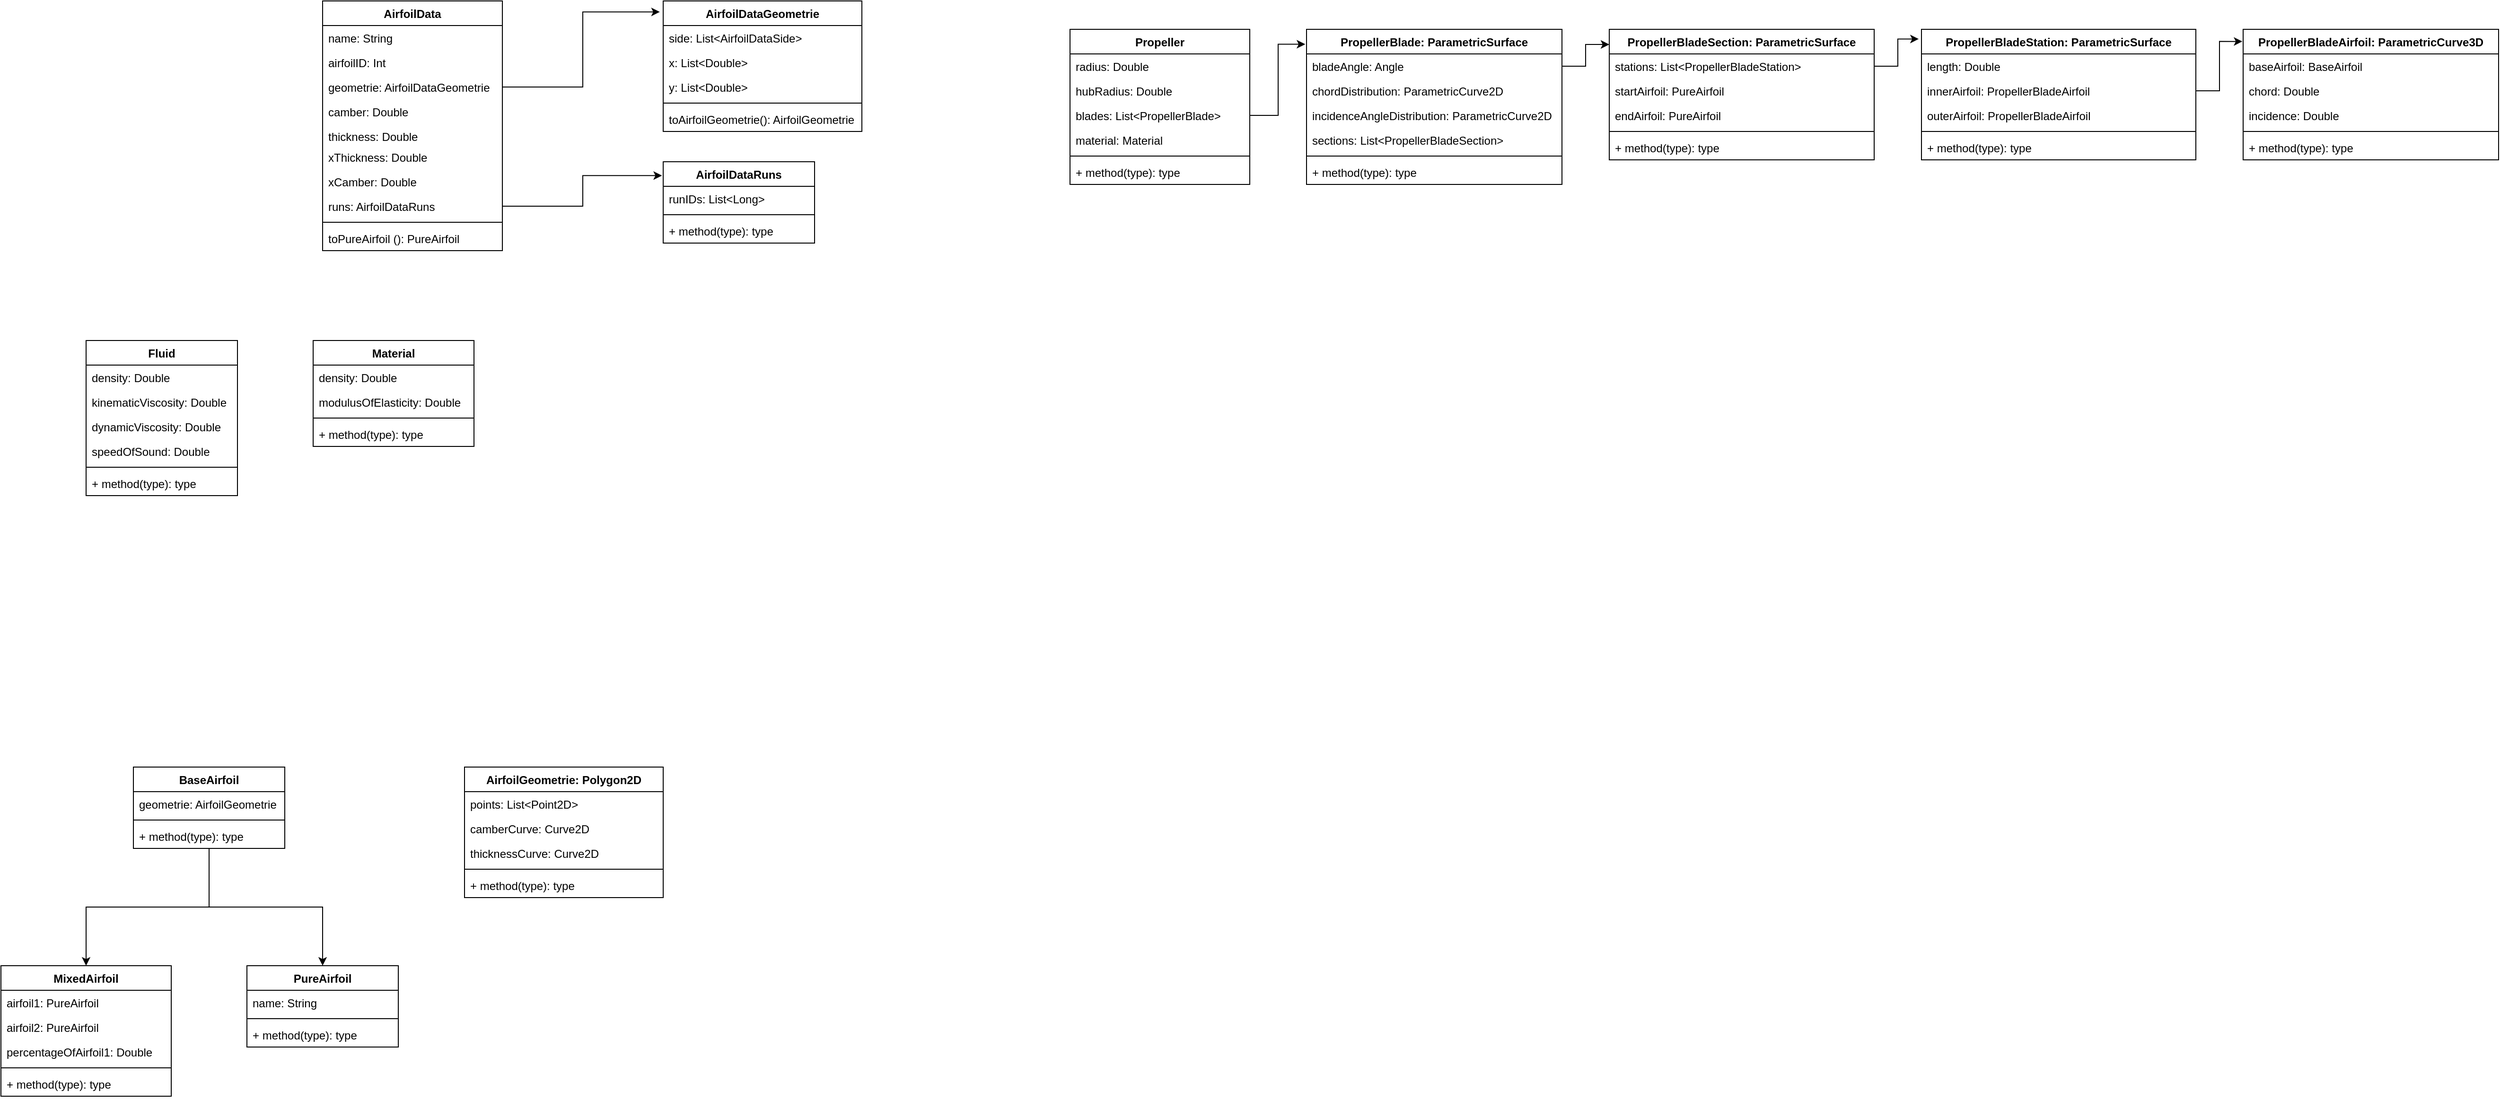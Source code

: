 <mxfile version="15.2.4" type="github">
  <diagram id="C5RBs43oDa-KdzZeNtuy" name="Page-1">
    <mxGraphModel dx="3253" dy="896" grid="1" gridSize="10" guides="1" tooltips="1" connect="1" arrows="1" fold="1" page="1" pageScale="1" pageWidth="827" pageHeight="1169" math="0" shadow="0">
      <root>
        <mxCell id="WIyWlLk6GJQsqaUBKTNV-0" />
        <mxCell id="WIyWlLk6GJQsqaUBKTNV-1" parent="WIyWlLk6GJQsqaUBKTNV-0" />
        <mxCell id="NnFIyaoA6ISjL9CPno2T-0" value="AirfoilData" style="swimlane;fontStyle=1;align=center;verticalAlign=top;childLayout=stackLayout;horizontal=1;startSize=26;horizontalStack=0;resizeParent=1;resizeParentMax=0;resizeLast=0;collapsible=1;marginBottom=0;" vertex="1" parent="WIyWlLk6GJQsqaUBKTNV-1">
          <mxGeometry x="120" y="170" width="190" height="264" as="geometry" />
        </mxCell>
        <mxCell id="NnFIyaoA6ISjL9CPno2T-1" value="name: String" style="text;strokeColor=none;fillColor=none;align=left;verticalAlign=top;spacingLeft=4;spacingRight=4;overflow=hidden;rotatable=0;points=[[0,0.5],[1,0.5]];portConstraint=eastwest;" vertex="1" parent="NnFIyaoA6ISjL9CPno2T-0">
          <mxGeometry y="26" width="190" height="26" as="geometry" />
        </mxCell>
        <mxCell id="NnFIyaoA6ISjL9CPno2T-16" value="airfoilID: Int" style="text;strokeColor=none;fillColor=none;align=left;verticalAlign=top;spacingLeft=4;spacingRight=4;overflow=hidden;rotatable=0;points=[[0,0.5],[1,0.5]];portConstraint=eastwest;" vertex="1" parent="NnFIyaoA6ISjL9CPno2T-0">
          <mxGeometry y="52" width="190" height="26" as="geometry" />
        </mxCell>
        <mxCell id="NnFIyaoA6ISjL9CPno2T-18" value="geometrie: AirfoilDataGeometrie" style="text;strokeColor=none;fillColor=none;align=left;verticalAlign=top;spacingLeft=4;spacingRight=4;overflow=hidden;rotatable=0;points=[[0,0.5],[1,0.5]];portConstraint=eastwest;" vertex="1" parent="NnFIyaoA6ISjL9CPno2T-0">
          <mxGeometry y="78" width="190" height="26" as="geometry" />
        </mxCell>
        <mxCell id="NnFIyaoA6ISjL9CPno2T-12" value="camber: Double" style="text;strokeColor=none;fillColor=none;align=left;verticalAlign=top;spacingLeft=4;spacingRight=4;overflow=hidden;rotatable=0;points=[[0,0.5],[1,0.5]];portConstraint=eastwest;" vertex="1" parent="NnFIyaoA6ISjL9CPno2T-0">
          <mxGeometry y="104" width="190" height="26" as="geometry" />
        </mxCell>
        <mxCell id="NnFIyaoA6ISjL9CPno2T-13" value="thickness: Double" style="text;strokeColor=none;fillColor=none;align=left;verticalAlign=top;spacingLeft=4;spacingRight=4;overflow=hidden;rotatable=0;points=[[0,0.5],[1,0.5]];portConstraint=eastwest;" vertex="1" parent="NnFIyaoA6ISjL9CPno2T-0">
          <mxGeometry y="130" width="190" height="22" as="geometry" />
        </mxCell>
        <mxCell id="NnFIyaoA6ISjL9CPno2T-14" value="xThickness: Double" style="text;strokeColor=none;fillColor=none;align=left;verticalAlign=top;spacingLeft=4;spacingRight=4;overflow=hidden;rotatable=0;points=[[0,0.5],[1,0.5]];portConstraint=eastwest;" vertex="1" parent="NnFIyaoA6ISjL9CPno2T-0">
          <mxGeometry y="152" width="190" height="26" as="geometry" />
        </mxCell>
        <mxCell id="NnFIyaoA6ISjL9CPno2T-15" value="xCamber: Double" style="text;strokeColor=none;fillColor=none;align=left;verticalAlign=top;spacingLeft=4;spacingRight=4;overflow=hidden;rotatable=0;points=[[0,0.5],[1,0.5]];portConstraint=eastwest;" vertex="1" parent="NnFIyaoA6ISjL9CPno2T-0">
          <mxGeometry y="178" width="190" height="26" as="geometry" />
        </mxCell>
        <mxCell id="NnFIyaoA6ISjL9CPno2T-21" value="runs: AirfoilDataRuns" style="text;strokeColor=none;fillColor=none;align=left;verticalAlign=top;spacingLeft=4;spacingRight=4;overflow=hidden;rotatable=0;points=[[0,0.5],[1,0.5]];portConstraint=eastwest;" vertex="1" parent="NnFIyaoA6ISjL9CPno2T-0">
          <mxGeometry y="204" width="190" height="26" as="geometry" />
        </mxCell>
        <mxCell id="NnFIyaoA6ISjL9CPno2T-2" value="" style="line;strokeWidth=1;fillColor=none;align=left;verticalAlign=middle;spacingTop=-1;spacingLeft=3;spacingRight=3;rotatable=0;labelPosition=right;points=[];portConstraint=eastwest;" vertex="1" parent="NnFIyaoA6ISjL9CPno2T-0">
          <mxGeometry y="230" width="190" height="8" as="geometry" />
        </mxCell>
        <mxCell id="NnFIyaoA6ISjL9CPno2T-3" value="toPureAirfoil (): PureAirfoil" style="text;strokeColor=none;fillColor=none;align=left;verticalAlign=top;spacingLeft=4;spacingRight=4;overflow=hidden;rotatable=0;points=[[0,0.5],[1,0.5]];portConstraint=eastwest;" vertex="1" parent="NnFIyaoA6ISjL9CPno2T-0">
          <mxGeometry y="238" width="190" height="26" as="geometry" />
        </mxCell>
        <mxCell id="NnFIyaoA6ISjL9CPno2T-4" value="AirfoilDataGeometrie" style="swimlane;fontStyle=1;align=center;verticalAlign=top;childLayout=stackLayout;horizontal=1;startSize=26;horizontalStack=0;resizeParent=1;resizeParentMax=0;resizeLast=0;collapsible=1;marginBottom=0;" vertex="1" parent="WIyWlLk6GJQsqaUBKTNV-1">
          <mxGeometry x="480" y="170" width="210" height="138" as="geometry" />
        </mxCell>
        <mxCell id="NnFIyaoA6ISjL9CPno2T-5" value="side: List&lt;AirfoilDataSide&gt;" style="text;strokeColor=none;fillColor=none;align=left;verticalAlign=top;spacingLeft=4;spacingRight=4;overflow=hidden;rotatable=0;points=[[0,0.5],[1,0.5]];portConstraint=eastwest;" vertex="1" parent="NnFIyaoA6ISjL9CPno2T-4">
          <mxGeometry y="26" width="210" height="26" as="geometry" />
        </mxCell>
        <mxCell id="NnFIyaoA6ISjL9CPno2T-19" value="x: List&lt;Double&gt;" style="text;strokeColor=none;fillColor=none;align=left;verticalAlign=top;spacingLeft=4;spacingRight=4;overflow=hidden;rotatable=0;points=[[0,0.5],[1,0.5]];portConstraint=eastwest;" vertex="1" parent="NnFIyaoA6ISjL9CPno2T-4">
          <mxGeometry y="52" width="210" height="26" as="geometry" />
        </mxCell>
        <mxCell id="NnFIyaoA6ISjL9CPno2T-20" value="y: List&lt;Double&gt;" style="text;strokeColor=none;fillColor=none;align=left;verticalAlign=top;spacingLeft=4;spacingRight=4;overflow=hidden;rotatable=0;points=[[0,0.5],[1,0.5]];portConstraint=eastwest;" vertex="1" parent="NnFIyaoA6ISjL9CPno2T-4">
          <mxGeometry y="78" width="210" height="26" as="geometry" />
        </mxCell>
        <mxCell id="NnFIyaoA6ISjL9CPno2T-6" value="" style="line;strokeWidth=1;fillColor=none;align=left;verticalAlign=middle;spacingTop=-1;spacingLeft=3;spacingRight=3;rotatable=0;labelPosition=right;points=[];portConstraint=eastwest;" vertex="1" parent="NnFIyaoA6ISjL9CPno2T-4">
          <mxGeometry y="104" width="210" height="8" as="geometry" />
        </mxCell>
        <mxCell id="NnFIyaoA6ISjL9CPno2T-7" value="toAirfoilGeometrie(): AirfoilGeometrie" style="text;strokeColor=none;fillColor=none;align=left;verticalAlign=top;spacingLeft=4;spacingRight=4;overflow=hidden;rotatable=0;points=[[0,0.5],[1,0.5]];portConstraint=eastwest;" vertex="1" parent="NnFIyaoA6ISjL9CPno2T-4">
          <mxGeometry y="112" width="210" height="26" as="geometry" />
        </mxCell>
        <mxCell id="NnFIyaoA6ISjL9CPno2T-8" value="AirfoilDataRuns" style="swimlane;fontStyle=1;align=center;verticalAlign=top;childLayout=stackLayout;horizontal=1;startSize=26;horizontalStack=0;resizeParent=1;resizeParentMax=0;resizeLast=0;collapsible=1;marginBottom=0;" vertex="1" parent="WIyWlLk6GJQsqaUBKTNV-1">
          <mxGeometry x="480" y="340" width="160" height="86" as="geometry" />
        </mxCell>
        <mxCell id="NnFIyaoA6ISjL9CPno2T-9" value="runIDs: List&lt;Long&gt;" style="text;strokeColor=none;fillColor=none;align=left;verticalAlign=top;spacingLeft=4;spacingRight=4;overflow=hidden;rotatable=0;points=[[0,0.5],[1,0.5]];portConstraint=eastwest;" vertex="1" parent="NnFIyaoA6ISjL9CPno2T-8">
          <mxGeometry y="26" width="160" height="26" as="geometry" />
        </mxCell>
        <mxCell id="NnFIyaoA6ISjL9CPno2T-10" value="" style="line;strokeWidth=1;fillColor=none;align=left;verticalAlign=middle;spacingTop=-1;spacingLeft=3;spacingRight=3;rotatable=0;labelPosition=right;points=[];portConstraint=eastwest;" vertex="1" parent="NnFIyaoA6ISjL9CPno2T-8">
          <mxGeometry y="52" width="160" height="8" as="geometry" />
        </mxCell>
        <mxCell id="NnFIyaoA6ISjL9CPno2T-11" value="+ method(type): type" style="text;strokeColor=none;fillColor=none;align=left;verticalAlign=top;spacingLeft=4;spacingRight=4;overflow=hidden;rotatable=0;points=[[0,0.5],[1,0.5]];portConstraint=eastwest;" vertex="1" parent="NnFIyaoA6ISjL9CPno2T-8">
          <mxGeometry y="60" width="160" height="26" as="geometry" />
        </mxCell>
        <mxCell id="NnFIyaoA6ISjL9CPno2T-23" value="Material" style="swimlane;fontStyle=1;align=center;verticalAlign=top;childLayout=stackLayout;horizontal=1;startSize=26;horizontalStack=0;resizeParent=1;resizeParentMax=0;resizeLast=0;collapsible=1;marginBottom=0;" vertex="1" parent="WIyWlLk6GJQsqaUBKTNV-1">
          <mxGeometry x="110" y="529" width="170" height="112" as="geometry" />
        </mxCell>
        <mxCell id="NnFIyaoA6ISjL9CPno2T-24" value="density: Double" style="text;strokeColor=none;fillColor=none;align=left;verticalAlign=top;spacingLeft=4;spacingRight=4;overflow=hidden;rotatable=0;points=[[0,0.5],[1,0.5]];portConstraint=eastwest;" vertex="1" parent="NnFIyaoA6ISjL9CPno2T-23">
          <mxGeometry y="26" width="170" height="26" as="geometry" />
        </mxCell>
        <mxCell id="NnFIyaoA6ISjL9CPno2T-27" value="modulusOfElasticity: Double" style="text;strokeColor=none;fillColor=none;align=left;verticalAlign=top;spacingLeft=4;spacingRight=4;overflow=hidden;rotatable=0;points=[[0,0.5],[1,0.5]];portConstraint=eastwest;" vertex="1" parent="NnFIyaoA6ISjL9CPno2T-23">
          <mxGeometry y="52" width="170" height="26" as="geometry" />
        </mxCell>
        <mxCell id="NnFIyaoA6ISjL9CPno2T-25" value="" style="line;strokeWidth=1;fillColor=none;align=left;verticalAlign=middle;spacingTop=-1;spacingLeft=3;spacingRight=3;rotatable=0;labelPosition=right;points=[];portConstraint=eastwest;" vertex="1" parent="NnFIyaoA6ISjL9CPno2T-23">
          <mxGeometry y="78" width="170" height="8" as="geometry" />
        </mxCell>
        <mxCell id="NnFIyaoA6ISjL9CPno2T-26" value="+ method(type): type" style="text;strokeColor=none;fillColor=none;align=left;verticalAlign=top;spacingLeft=4;spacingRight=4;overflow=hidden;rotatable=0;points=[[0,0.5],[1,0.5]];portConstraint=eastwest;" vertex="1" parent="NnFIyaoA6ISjL9CPno2T-23">
          <mxGeometry y="86" width="170" height="26" as="geometry" />
        </mxCell>
        <mxCell id="NnFIyaoA6ISjL9CPno2T-28" value="Fluid" style="swimlane;fontStyle=1;align=center;verticalAlign=top;childLayout=stackLayout;horizontal=1;startSize=26;horizontalStack=0;resizeParent=1;resizeParentMax=0;resizeLast=0;collapsible=1;marginBottom=0;" vertex="1" parent="WIyWlLk6GJQsqaUBKTNV-1">
          <mxGeometry x="-130" y="529" width="160" height="164" as="geometry" />
        </mxCell>
        <mxCell id="NnFIyaoA6ISjL9CPno2T-32" value="density: Double" style="text;strokeColor=none;fillColor=none;align=left;verticalAlign=top;spacingLeft=4;spacingRight=4;overflow=hidden;rotatable=0;points=[[0,0.5],[1,0.5]];portConstraint=eastwest;" vertex="1" parent="NnFIyaoA6ISjL9CPno2T-28">
          <mxGeometry y="26" width="160" height="26" as="geometry" />
        </mxCell>
        <mxCell id="NnFIyaoA6ISjL9CPno2T-29" value="kinematicViscosity: Double" style="text;strokeColor=none;fillColor=none;align=left;verticalAlign=top;spacingLeft=4;spacingRight=4;overflow=hidden;rotatable=0;points=[[0,0.5],[1,0.5]];portConstraint=eastwest;" vertex="1" parent="NnFIyaoA6ISjL9CPno2T-28">
          <mxGeometry y="52" width="160" height="26" as="geometry" />
        </mxCell>
        <mxCell id="NnFIyaoA6ISjL9CPno2T-34" value="dynamicViscosity: Double" style="text;strokeColor=none;fillColor=none;align=left;verticalAlign=top;spacingLeft=4;spacingRight=4;overflow=hidden;rotatable=0;points=[[0,0.5],[1,0.5]];portConstraint=eastwest;" vertex="1" parent="NnFIyaoA6ISjL9CPno2T-28">
          <mxGeometry y="78" width="160" height="26" as="geometry" />
        </mxCell>
        <mxCell id="NnFIyaoA6ISjL9CPno2T-33" value="speedOfSound: Double" style="text;strokeColor=none;fillColor=none;align=left;verticalAlign=top;spacingLeft=4;spacingRight=4;overflow=hidden;rotatable=0;points=[[0,0.5],[1,0.5]];portConstraint=eastwest;" vertex="1" parent="NnFIyaoA6ISjL9CPno2T-28">
          <mxGeometry y="104" width="160" height="26" as="geometry" />
        </mxCell>
        <mxCell id="NnFIyaoA6ISjL9CPno2T-30" value="" style="line;strokeWidth=1;fillColor=none;align=left;verticalAlign=middle;spacingTop=-1;spacingLeft=3;spacingRight=3;rotatable=0;labelPosition=right;points=[];portConstraint=eastwest;" vertex="1" parent="NnFIyaoA6ISjL9CPno2T-28">
          <mxGeometry y="130" width="160" height="8" as="geometry" />
        </mxCell>
        <mxCell id="NnFIyaoA6ISjL9CPno2T-31" value="+ method(type): type" style="text;strokeColor=none;fillColor=none;align=left;verticalAlign=top;spacingLeft=4;spacingRight=4;overflow=hidden;rotatable=0;points=[[0,0.5],[1,0.5]];portConstraint=eastwest;" vertex="1" parent="NnFIyaoA6ISjL9CPno2T-28">
          <mxGeometry y="138" width="160" height="26" as="geometry" />
        </mxCell>
        <mxCell id="NnFIyaoA6ISjL9CPno2T-39" value="PureAirfoil" style="swimlane;fontStyle=1;align=center;verticalAlign=top;childLayout=stackLayout;horizontal=1;startSize=26;horizontalStack=0;resizeParent=1;resizeParentMax=0;resizeLast=0;collapsible=1;marginBottom=0;" vertex="1" parent="WIyWlLk6GJQsqaUBKTNV-1">
          <mxGeometry x="40" y="1190" width="160" height="86" as="geometry" />
        </mxCell>
        <mxCell id="NnFIyaoA6ISjL9CPno2T-40" value="name: String" style="text;strokeColor=none;fillColor=none;align=left;verticalAlign=top;spacingLeft=4;spacingRight=4;overflow=hidden;rotatable=0;points=[[0,0.5],[1,0.5]];portConstraint=eastwest;" vertex="1" parent="NnFIyaoA6ISjL9CPno2T-39">
          <mxGeometry y="26" width="160" height="26" as="geometry" />
        </mxCell>
        <mxCell id="NnFIyaoA6ISjL9CPno2T-41" value="" style="line;strokeWidth=1;fillColor=none;align=left;verticalAlign=middle;spacingTop=-1;spacingLeft=3;spacingRight=3;rotatable=0;labelPosition=right;points=[];portConstraint=eastwest;" vertex="1" parent="NnFIyaoA6ISjL9CPno2T-39">
          <mxGeometry y="52" width="160" height="8" as="geometry" />
        </mxCell>
        <mxCell id="NnFIyaoA6ISjL9CPno2T-42" value="+ method(type): type" style="text;strokeColor=none;fillColor=none;align=left;verticalAlign=top;spacingLeft=4;spacingRight=4;overflow=hidden;rotatable=0;points=[[0,0.5],[1,0.5]];portConstraint=eastwest;" vertex="1" parent="NnFIyaoA6ISjL9CPno2T-39">
          <mxGeometry y="60" width="160" height="26" as="geometry" />
        </mxCell>
        <mxCell id="NnFIyaoA6ISjL9CPno2T-44" value="AirfoilGeometrie: Polygon2D" style="swimlane;fontStyle=1;align=center;verticalAlign=top;childLayout=stackLayout;horizontal=1;startSize=26;horizontalStack=0;resizeParent=1;resizeParentMax=0;resizeLast=0;collapsible=1;marginBottom=0;" vertex="1" parent="WIyWlLk6GJQsqaUBKTNV-1">
          <mxGeometry x="270" y="980" width="210" height="138" as="geometry" />
        </mxCell>
        <mxCell id="NnFIyaoA6ISjL9CPno2T-45" value="points: List&lt;Point2D&gt;" style="text;strokeColor=none;fillColor=none;align=left;verticalAlign=top;spacingLeft=4;spacingRight=4;overflow=hidden;rotatable=0;points=[[0,0.5],[1,0.5]];portConstraint=eastwest;" vertex="1" parent="NnFIyaoA6ISjL9CPno2T-44">
          <mxGeometry y="26" width="210" height="26" as="geometry" />
        </mxCell>
        <mxCell id="NnFIyaoA6ISjL9CPno2T-48" value="camberCurve: Curve2D" style="text;strokeColor=none;fillColor=none;align=left;verticalAlign=top;spacingLeft=4;spacingRight=4;overflow=hidden;rotatable=0;points=[[0,0.5],[1,0.5]];portConstraint=eastwest;" vertex="1" parent="NnFIyaoA6ISjL9CPno2T-44">
          <mxGeometry y="52" width="210" height="26" as="geometry" />
        </mxCell>
        <mxCell id="NnFIyaoA6ISjL9CPno2T-49" value="thicknessCurve: Curve2D" style="text;strokeColor=none;fillColor=none;align=left;verticalAlign=top;spacingLeft=4;spacingRight=4;overflow=hidden;rotatable=0;points=[[0,0.5],[1,0.5]];portConstraint=eastwest;" vertex="1" parent="NnFIyaoA6ISjL9CPno2T-44">
          <mxGeometry y="78" width="210" height="26" as="geometry" />
        </mxCell>
        <mxCell id="NnFIyaoA6ISjL9CPno2T-46" value="" style="line;strokeWidth=1;fillColor=none;align=left;verticalAlign=middle;spacingTop=-1;spacingLeft=3;spacingRight=3;rotatable=0;labelPosition=right;points=[];portConstraint=eastwest;" vertex="1" parent="NnFIyaoA6ISjL9CPno2T-44">
          <mxGeometry y="104" width="210" height="8" as="geometry" />
        </mxCell>
        <mxCell id="NnFIyaoA6ISjL9CPno2T-47" value="+ method(type): type" style="text;strokeColor=none;fillColor=none;align=left;verticalAlign=top;spacingLeft=4;spacingRight=4;overflow=hidden;rotatable=0;points=[[0,0.5],[1,0.5]];portConstraint=eastwest;" vertex="1" parent="NnFIyaoA6ISjL9CPno2T-44">
          <mxGeometry y="112" width="210" height="26" as="geometry" />
        </mxCell>
        <mxCell id="NnFIyaoA6ISjL9CPno2T-50" value="MixedAirfoil" style="swimlane;fontStyle=1;align=center;verticalAlign=top;childLayout=stackLayout;horizontal=1;startSize=26;horizontalStack=0;resizeParent=1;resizeParentMax=0;resizeLast=0;collapsible=1;marginBottom=0;" vertex="1" parent="WIyWlLk6GJQsqaUBKTNV-1">
          <mxGeometry x="-220" y="1190" width="180" height="138" as="geometry" />
        </mxCell>
        <mxCell id="NnFIyaoA6ISjL9CPno2T-51" value="airfoil1: PureAirfoil" style="text;strokeColor=none;fillColor=none;align=left;verticalAlign=top;spacingLeft=4;spacingRight=4;overflow=hidden;rotatable=0;points=[[0,0.5],[1,0.5]];portConstraint=eastwest;" vertex="1" parent="NnFIyaoA6ISjL9CPno2T-50">
          <mxGeometry y="26" width="180" height="26" as="geometry" />
        </mxCell>
        <mxCell id="NnFIyaoA6ISjL9CPno2T-54" value="airfoil2: PureAirfoil" style="text;strokeColor=none;fillColor=none;align=left;verticalAlign=top;spacingLeft=4;spacingRight=4;overflow=hidden;rotatable=0;points=[[0,0.5],[1,0.5]];portConstraint=eastwest;" vertex="1" parent="NnFIyaoA6ISjL9CPno2T-50">
          <mxGeometry y="52" width="180" height="26" as="geometry" />
        </mxCell>
        <mxCell id="NnFIyaoA6ISjL9CPno2T-55" value="percentageOfAirfoil1: Double" style="text;strokeColor=none;fillColor=none;align=left;verticalAlign=top;spacingLeft=4;spacingRight=4;overflow=hidden;rotatable=0;points=[[0,0.5],[1,0.5]];portConstraint=eastwest;" vertex="1" parent="NnFIyaoA6ISjL9CPno2T-50">
          <mxGeometry y="78" width="180" height="26" as="geometry" />
        </mxCell>
        <mxCell id="NnFIyaoA6ISjL9CPno2T-52" value="" style="line;strokeWidth=1;fillColor=none;align=left;verticalAlign=middle;spacingTop=-1;spacingLeft=3;spacingRight=3;rotatable=0;labelPosition=right;points=[];portConstraint=eastwest;" vertex="1" parent="NnFIyaoA6ISjL9CPno2T-50">
          <mxGeometry y="104" width="180" height="8" as="geometry" />
        </mxCell>
        <mxCell id="NnFIyaoA6ISjL9CPno2T-53" value="+ method(type): type" style="text;strokeColor=none;fillColor=none;align=left;verticalAlign=top;spacingLeft=4;spacingRight=4;overflow=hidden;rotatable=0;points=[[0,0.5],[1,0.5]];portConstraint=eastwest;" vertex="1" parent="NnFIyaoA6ISjL9CPno2T-50">
          <mxGeometry y="112" width="180" height="26" as="geometry" />
        </mxCell>
        <mxCell id="NnFIyaoA6ISjL9CPno2T-56" value="Propeller" style="swimlane;fontStyle=1;align=center;verticalAlign=top;childLayout=stackLayout;horizontal=1;startSize=26;horizontalStack=0;resizeParent=1;resizeParentMax=0;resizeLast=0;collapsible=1;marginBottom=0;" vertex="1" parent="WIyWlLk6GJQsqaUBKTNV-1">
          <mxGeometry x="910" y="200" width="190" height="164" as="geometry" />
        </mxCell>
        <mxCell id="NnFIyaoA6ISjL9CPno2T-72" value="radius: Double" style="text;strokeColor=none;fillColor=none;align=left;verticalAlign=top;spacingLeft=4;spacingRight=4;overflow=hidden;rotatable=0;points=[[0,0.5],[1,0.5]];portConstraint=eastwest;" vertex="1" parent="NnFIyaoA6ISjL9CPno2T-56">
          <mxGeometry y="26" width="190" height="26" as="geometry" />
        </mxCell>
        <mxCell id="NnFIyaoA6ISjL9CPno2T-78" value="hubRadius: Double" style="text;strokeColor=none;fillColor=none;align=left;verticalAlign=top;spacingLeft=4;spacingRight=4;overflow=hidden;rotatable=0;points=[[0,0.5],[1,0.5]];portConstraint=eastwest;" vertex="1" parent="NnFIyaoA6ISjL9CPno2T-56">
          <mxGeometry y="52" width="190" height="26" as="geometry" />
        </mxCell>
        <mxCell id="NnFIyaoA6ISjL9CPno2T-57" value="blades: List&lt;PropellerBlade&gt;" style="text;strokeColor=none;fillColor=none;align=left;verticalAlign=top;spacingLeft=4;spacingRight=4;overflow=hidden;rotatable=0;points=[[0,0.5],[1,0.5]];portConstraint=eastwest;" vertex="1" parent="NnFIyaoA6ISjL9CPno2T-56">
          <mxGeometry y="78" width="190" height="26" as="geometry" />
        </mxCell>
        <mxCell id="NnFIyaoA6ISjL9CPno2T-107" value="material: Material" style="text;strokeColor=none;fillColor=none;align=left;verticalAlign=top;spacingLeft=4;spacingRight=4;overflow=hidden;rotatable=0;points=[[0,0.5],[1,0.5]];portConstraint=eastwest;" vertex="1" parent="NnFIyaoA6ISjL9CPno2T-56">
          <mxGeometry y="104" width="190" height="26" as="geometry" />
        </mxCell>
        <mxCell id="NnFIyaoA6ISjL9CPno2T-58" value="" style="line;strokeWidth=1;fillColor=none;align=left;verticalAlign=middle;spacingTop=-1;spacingLeft=3;spacingRight=3;rotatable=0;labelPosition=right;points=[];portConstraint=eastwest;" vertex="1" parent="NnFIyaoA6ISjL9CPno2T-56">
          <mxGeometry y="130" width="190" height="8" as="geometry" />
        </mxCell>
        <mxCell id="NnFIyaoA6ISjL9CPno2T-59" value="+ method(type): type" style="text;strokeColor=none;fillColor=none;align=left;verticalAlign=top;spacingLeft=4;spacingRight=4;overflow=hidden;rotatable=0;points=[[0,0.5],[1,0.5]];portConstraint=eastwest;" vertex="1" parent="NnFIyaoA6ISjL9CPno2T-56">
          <mxGeometry y="138" width="190" height="26" as="geometry" />
        </mxCell>
        <mxCell id="NnFIyaoA6ISjL9CPno2T-61" value="PropellerBlade: ParametricSurface" style="swimlane;fontStyle=1;align=center;verticalAlign=top;childLayout=stackLayout;horizontal=1;startSize=26;horizontalStack=0;resizeParent=1;resizeParentMax=0;resizeLast=0;collapsible=1;marginBottom=0;" vertex="1" parent="WIyWlLk6GJQsqaUBKTNV-1">
          <mxGeometry x="1160" y="200" width="270" height="164" as="geometry" />
        </mxCell>
        <mxCell id="NnFIyaoA6ISjL9CPno2T-70" value="bladeAngle: Angle" style="text;strokeColor=none;fillColor=none;align=left;verticalAlign=top;spacingLeft=4;spacingRight=4;overflow=hidden;rotatable=0;points=[[0,0.5],[1,0.5]];portConstraint=eastwest;" vertex="1" parent="NnFIyaoA6ISjL9CPno2T-61">
          <mxGeometry y="26" width="270" height="26" as="geometry" />
        </mxCell>
        <mxCell id="NnFIyaoA6ISjL9CPno2T-85" value="chordDistribution: ParametricCurve2D" style="text;strokeColor=none;fillColor=none;align=left;verticalAlign=top;spacingLeft=4;spacingRight=4;overflow=hidden;rotatable=0;points=[[0,0.5],[1,0.5]];portConstraint=eastwest;" vertex="1" parent="NnFIyaoA6ISjL9CPno2T-61">
          <mxGeometry y="52" width="270" height="26" as="geometry" />
        </mxCell>
        <mxCell id="NnFIyaoA6ISjL9CPno2T-86" value="incidenceAngleDistribution: ParametricCurve2D" style="text;strokeColor=none;fillColor=none;align=left;verticalAlign=top;spacingLeft=4;spacingRight=4;overflow=hidden;rotatable=0;points=[[0,0.5],[1,0.5]];portConstraint=eastwest;" vertex="1" parent="NnFIyaoA6ISjL9CPno2T-61">
          <mxGeometry y="78" width="270" height="26" as="geometry" />
        </mxCell>
        <mxCell id="NnFIyaoA6ISjL9CPno2T-84" value="sections: List&lt;PropellerBladeSection&gt;" style="text;strokeColor=none;fillColor=none;align=left;verticalAlign=top;spacingLeft=4;spacingRight=4;overflow=hidden;rotatable=0;points=[[0,0.5],[1,0.5]];portConstraint=eastwest;" vertex="1" parent="NnFIyaoA6ISjL9CPno2T-61">
          <mxGeometry y="104" width="270" height="26" as="geometry" />
        </mxCell>
        <mxCell id="NnFIyaoA6ISjL9CPno2T-63" value="" style="line;strokeWidth=1;fillColor=none;align=left;verticalAlign=middle;spacingTop=-1;spacingLeft=3;spacingRight=3;rotatable=0;labelPosition=right;points=[];portConstraint=eastwest;" vertex="1" parent="NnFIyaoA6ISjL9CPno2T-61">
          <mxGeometry y="130" width="270" height="8" as="geometry" />
        </mxCell>
        <mxCell id="NnFIyaoA6ISjL9CPno2T-64" value="+ method(type): type" style="text;strokeColor=none;fillColor=none;align=left;verticalAlign=top;spacingLeft=4;spacingRight=4;overflow=hidden;rotatable=0;points=[[0,0.5],[1,0.5]];portConstraint=eastwest;" vertex="1" parent="NnFIyaoA6ISjL9CPno2T-61">
          <mxGeometry y="138" width="270" height="26" as="geometry" />
        </mxCell>
        <mxCell id="NnFIyaoA6ISjL9CPno2T-65" value="PropellerBladeStation: ParametricSurface" style="swimlane;fontStyle=1;align=center;verticalAlign=top;childLayout=stackLayout;horizontal=1;startSize=26;horizontalStack=0;resizeParent=1;resizeParentMax=0;resizeLast=0;collapsible=1;marginBottom=0;" vertex="1" parent="WIyWlLk6GJQsqaUBKTNV-1">
          <mxGeometry x="1810" y="200" width="290" height="138" as="geometry" />
        </mxCell>
        <mxCell id="NnFIyaoA6ISjL9CPno2T-102" value="length: Double" style="text;strokeColor=none;fillColor=none;align=left;verticalAlign=top;spacingLeft=4;spacingRight=4;overflow=hidden;rotatable=0;points=[[0,0.5],[1,0.5]];portConstraint=eastwest;" vertex="1" parent="NnFIyaoA6ISjL9CPno2T-65">
          <mxGeometry y="26" width="290" height="26" as="geometry" />
        </mxCell>
        <mxCell id="NnFIyaoA6ISjL9CPno2T-66" value="innerAirfoil: PropellerBladeAirfoil" style="text;strokeColor=none;fillColor=none;align=left;verticalAlign=top;spacingLeft=4;spacingRight=4;overflow=hidden;rotatable=0;points=[[0,0.5],[1,0.5]];portConstraint=eastwest;" vertex="1" parent="NnFIyaoA6ISjL9CPno2T-65">
          <mxGeometry y="52" width="290" height="26" as="geometry" />
        </mxCell>
        <mxCell id="NnFIyaoA6ISjL9CPno2T-101" value="outerAirfoil: PropellerBladeAirfoil" style="text;strokeColor=none;fillColor=none;align=left;verticalAlign=top;spacingLeft=4;spacingRight=4;overflow=hidden;rotatable=0;points=[[0,0.5],[1,0.5]];portConstraint=eastwest;" vertex="1" parent="NnFIyaoA6ISjL9CPno2T-65">
          <mxGeometry y="78" width="290" height="26" as="geometry" />
        </mxCell>
        <mxCell id="NnFIyaoA6ISjL9CPno2T-67" value="" style="line;strokeWidth=1;fillColor=none;align=left;verticalAlign=middle;spacingTop=-1;spacingLeft=3;spacingRight=3;rotatable=0;labelPosition=right;points=[];portConstraint=eastwest;" vertex="1" parent="NnFIyaoA6ISjL9CPno2T-65">
          <mxGeometry y="104" width="290" height="8" as="geometry" />
        </mxCell>
        <mxCell id="NnFIyaoA6ISjL9CPno2T-68" value="+ method(type): type" style="text;strokeColor=none;fillColor=none;align=left;verticalAlign=top;spacingLeft=4;spacingRight=4;overflow=hidden;rotatable=0;points=[[0,0.5],[1,0.5]];portConstraint=eastwest;" vertex="1" parent="NnFIyaoA6ISjL9CPno2T-65">
          <mxGeometry y="112" width="290" height="26" as="geometry" />
        </mxCell>
        <mxCell id="NnFIyaoA6ISjL9CPno2T-74" value="PropellerBladeSection: ParametricSurface" style="swimlane;fontStyle=1;align=center;verticalAlign=top;childLayout=stackLayout;horizontal=1;startSize=26;horizontalStack=0;resizeParent=1;resizeParentMax=0;resizeLast=0;collapsible=1;marginBottom=0;" vertex="1" parent="WIyWlLk6GJQsqaUBKTNV-1">
          <mxGeometry x="1480" y="200" width="280" height="138" as="geometry" />
        </mxCell>
        <mxCell id="NnFIyaoA6ISjL9CPno2T-75" value="stations: List&lt;PropellerBladeStation&gt;" style="text;strokeColor=none;fillColor=none;align=left;verticalAlign=top;spacingLeft=4;spacingRight=4;overflow=hidden;rotatable=0;points=[[0,0.5],[1,0.5]];portConstraint=eastwest;" vertex="1" parent="NnFIyaoA6ISjL9CPno2T-74">
          <mxGeometry y="26" width="280" height="26" as="geometry" />
        </mxCell>
        <mxCell id="NnFIyaoA6ISjL9CPno2T-88" value="startAirfoil: PureAirfoil" style="text;strokeColor=none;fillColor=none;align=left;verticalAlign=top;spacingLeft=4;spacingRight=4;overflow=hidden;rotatable=0;points=[[0,0.5],[1,0.5]];portConstraint=eastwest;" vertex="1" parent="NnFIyaoA6ISjL9CPno2T-74">
          <mxGeometry y="52" width="280" height="26" as="geometry" />
        </mxCell>
        <mxCell id="NnFIyaoA6ISjL9CPno2T-89" value="endAirfoil: PureAirfoil" style="text;strokeColor=none;fillColor=none;align=left;verticalAlign=top;spacingLeft=4;spacingRight=4;overflow=hidden;rotatable=0;points=[[0,0.5],[1,0.5]];portConstraint=eastwest;" vertex="1" parent="NnFIyaoA6ISjL9CPno2T-74">
          <mxGeometry y="78" width="280" height="26" as="geometry" />
        </mxCell>
        <mxCell id="NnFIyaoA6ISjL9CPno2T-76" value="" style="line;strokeWidth=1;fillColor=none;align=left;verticalAlign=middle;spacingTop=-1;spacingLeft=3;spacingRight=3;rotatable=0;labelPosition=right;points=[];portConstraint=eastwest;" vertex="1" parent="NnFIyaoA6ISjL9CPno2T-74">
          <mxGeometry y="104" width="280" height="8" as="geometry" />
        </mxCell>
        <mxCell id="NnFIyaoA6ISjL9CPno2T-77" value="+ method(type): type" style="text;strokeColor=none;fillColor=none;align=left;verticalAlign=top;spacingLeft=4;spacingRight=4;overflow=hidden;rotatable=0;points=[[0,0.5],[1,0.5]];portConstraint=eastwest;" vertex="1" parent="NnFIyaoA6ISjL9CPno2T-74">
          <mxGeometry y="112" width="280" height="26" as="geometry" />
        </mxCell>
        <mxCell id="NnFIyaoA6ISjL9CPno2T-81" style="edgeStyle=orthogonalEdgeStyle;rounded=0;orthogonalLoop=1;jettySize=auto;html=1;entryX=0;entryY=0.116;entryDx=0;entryDy=0;entryPerimeter=0;" edge="1" parent="WIyWlLk6GJQsqaUBKTNV-1" source="NnFIyaoA6ISjL9CPno2T-70" target="NnFIyaoA6ISjL9CPno2T-74">
          <mxGeometry relative="1" as="geometry" />
        </mxCell>
        <mxCell id="NnFIyaoA6ISjL9CPno2T-94" style="edgeStyle=orthogonalEdgeStyle;rounded=0;orthogonalLoop=1;jettySize=auto;html=1;entryX=0.5;entryY=0;entryDx=0;entryDy=0;" edge="1" parent="WIyWlLk6GJQsqaUBKTNV-1" source="NnFIyaoA6ISjL9CPno2T-90" target="NnFIyaoA6ISjL9CPno2T-39">
          <mxGeometry relative="1" as="geometry" />
        </mxCell>
        <mxCell id="NnFIyaoA6ISjL9CPno2T-95" style="edgeStyle=orthogonalEdgeStyle;rounded=0;orthogonalLoop=1;jettySize=auto;html=1;entryX=0.5;entryY=0;entryDx=0;entryDy=0;" edge="1" parent="WIyWlLk6GJQsqaUBKTNV-1" source="NnFIyaoA6ISjL9CPno2T-90" target="NnFIyaoA6ISjL9CPno2T-50">
          <mxGeometry relative="1" as="geometry" />
        </mxCell>
        <mxCell id="NnFIyaoA6ISjL9CPno2T-90" value="BaseAirfoil" style="swimlane;fontStyle=1;align=center;verticalAlign=top;childLayout=stackLayout;horizontal=1;startSize=26;horizontalStack=0;resizeParent=1;resizeParentMax=0;resizeLast=0;collapsible=1;marginBottom=0;" vertex="1" parent="WIyWlLk6GJQsqaUBKTNV-1">
          <mxGeometry x="-80" y="980" width="160" height="86" as="geometry" />
        </mxCell>
        <mxCell id="NnFIyaoA6ISjL9CPno2T-43" value="geometrie: AirfoilGeometrie" style="text;strokeColor=none;fillColor=none;align=left;verticalAlign=top;spacingLeft=4;spacingRight=4;overflow=hidden;rotatable=0;points=[[0,0.5],[1,0.5]];portConstraint=eastwest;" vertex="1" parent="NnFIyaoA6ISjL9CPno2T-90">
          <mxGeometry y="26" width="160" height="26" as="geometry" />
        </mxCell>
        <mxCell id="NnFIyaoA6ISjL9CPno2T-92" value="" style="line;strokeWidth=1;fillColor=none;align=left;verticalAlign=middle;spacingTop=-1;spacingLeft=3;spacingRight=3;rotatable=0;labelPosition=right;points=[];portConstraint=eastwest;" vertex="1" parent="NnFIyaoA6ISjL9CPno2T-90">
          <mxGeometry y="52" width="160" height="8" as="geometry" />
        </mxCell>
        <mxCell id="NnFIyaoA6ISjL9CPno2T-93" value="+ method(type): type" style="text;strokeColor=none;fillColor=none;align=left;verticalAlign=top;spacingLeft=4;spacingRight=4;overflow=hidden;rotatable=0;points=[[0,0.5],[1,0.5]];portConstraint=eastwest;" vertex="1" parent="NnFIyaoA6ISjL9CPno2T-90">
          <mxGeometry y="60" width="160" height="26" as="geometry" />
        </mxCell>
        <mxCell id="NnFIyaoA6ISjL9CPno2T-96" value="PropellerBladeAirfoil: ParametricCurve3D" style="swimlane;fontStyle=1;align=center;verticalAlign=top;childLayout=stackLayout;horizontal=1;startSize=26;horizontalStack=0;resizeParent=1;resizeParentMax=0;resizeLast=0;collapsible=1;marginBottom=0;" vertex="1" parent="WIyWlLk6GJQsqaUBKTNV-1">
          <mxGeometry x="2150" y="200" width="270" height="138" as="geometry" />
        </mxCell>
        <mxCell id="NnFIyaoA6ISjL9CPno2T-106" value="baseAirfoil: BaseAirfoil" style="text;strokeColor=none;fillColor=none;align=left;verticalAlign=top;spacingLeft=4;spacingRight=4;overflow=hidden;rotatable=0;points=[[0,0.5],[1,0.5]];portConstraint=eastwest;" vertex="1" parent="NnFIyaoA6ISjL9CPno2T-96">
          <mxGeometry y="26" width="270" height="26" as="geometry" />
        </mxCell>
        <mxCell id="NnFIyaoA6ISjL9CPno2T-97" value="chord: Double" style="text;strokeColor=none;fillColor=none;align=left;verticalAlign=top;spacingLeft=4;spacingRight=4;overflow=hidden;rotatable=0;points=[[0,0.5],[1,0.5]];portConstraint=eastwest;" vertex="1" parent="NnFIyaoA6ISjL9CPno2T-96">
          <mxGeometry y="52" width="270" height="26" as="geometry" />
        </mxCell>
        <mxCell id="NnFIyaoA6ISjL9CPno2T-98" value="incidence: Double" style="text;strokeColor=none;fillColor=none;align=left;verticalAlign=top;spacingLeft=4;spacingRight=4;overflow=hidden;rotatable=0;points=[[0,0.5],[1,0.5]];portConstraint=eastwest;" vertex="1" parent="NnFIyaoA6ISjL9CPno2T-96">
          <mxGeometry y="78" width="270" height="26" as="geometry" />
        </mxCell>
        <mxCell id="NnFIyaoA6ISjL9CPno2T-99" value="" style="line;strokeWidth=1;fillColor=none;align=left;verticalAlign=middle;spacingTop=-1;spacingLeft=3;spacingRight=3;rotatable=0;labelPosition=right;points=[];portConstraint=eastwest;" vertex="1" parent="NnFIyaoA6ISjL9CPno2T-96">
          <mxGeometry y="104" width="270" height="8" as="geometry" />
        </mxCell>
        <mxCell id="NnFIyaoA6ISjL9CPno2T-100" value="+ method(type): type" style="text;strokeColor=none;fillColor=none;align=left;verticalAlign=top;spacingLeft=4;spacingRight=4;overflow=hidden;rotatable=0;points=[[0,0.5],[1,0.5]];portConstraint=eastwest;" vertex="1" parent="NnFIyaoA6ISjL9CPno2T-96">
          <mxGeometry y="112" width="270" height="26" as="geometry" />
        </mxCell>
        <mxCell id="NnFIyaoA6ISjL9CPno2T-103" style="edgeStyle=orthogonalEdgeStyle;rounded=0;orthogonalLoop=1;jettySize=auto;html=1;entryX=-0.003;entryY=0.093;entryDx=0;entryDy=0;entryPerimeter=0;" edge="1" parent="WIyWlLk6GJQsqaUBKTNV-1" source="NnFIyaoA6ISjL9CPno2T-66" target="NnFIyaoA6ISjL9CPno2T-96">
          <mxGeometry relative="1" as="geometry" />
        </mxCell>
        <mxCell id="NnFIyaoA6ISjL9CPno2T-108" style="edgeStyle=orthogonalEdgeStyle;rounded=0;orthogonalLoop=1;jettySize=auto;html=1;entryX=-0.017;entryY=0.084;entryDx=0;entryDy=0;entryPerimeter=0;" edge="1" parent="WIyWlLk6GJQsqaUBKTNV-1" source="NnFIyaoA6ISjL9CPno2T-18" target="NnFIyaoA6ISjL9CPno2T-4">
          <mxGeometry relative="1" as="geometry" />
        </mxCell>
        <mxCell id="NnFIyaoA6ISjL9CPno2T-109" style="edgeStyle=orthogonalEdgeStyle;rounded=0;orthogonalLoop=1;jettySize=auto;html=1;entryX=-0.008;entryY=0.17;entryDx=0;entryDy=0;entryPerimeter=0;" edge="1" parent="WIyWlLk6GJQsqaUBKTNV-1" source="NnFIyaoA6ISjL9CPno2T-21" target="NnFIyaoA6ISjL9CPno2T-8">
          <mxGeometry relative="1" as="geometry" />
        </mxCell>
        <mxCell id="NnFIyaoA6ISjL9CPno2T-110" style="edgeStyle=orthogonalEdgeStyle;rounded=0;orthogonalLoop=1;jettySize=auto;html=1;entryX=-0.005;entryY=0.096;entryDx=0;entryDy=0;entryPerimeter=0;" edge="1" parent="WIyWlLk6GJQsqaUBKTNV-1" source="NnFIyaoA6ISjL9CPno2T-57" target="NnFIyaoA6ISjL9CPno2T-61">
          <mxGeometry relative="1" as="geometry" />
        </mxCell>
        <mxCell id="NnFIyaoA6ISjL9CPno2T-111" style="edgeStyle=orthogonalEdgeStyle;rounded=0;orthogonalLoop=1;jettySize=auto;html=1;entryX=-0.01;entryY=0.074;entryDx=0;entryDy=0;entryPerimeter=0;" edge="1" parent="WIyWlLk6GJQsqaUBKTNV-1" source="NnFIyaoA6ISjL9CPno2T-75" target="NnFIyaoA6ISjL9CPno2T-65">
          <mxGeometry relative="1" as="geometry" />
        </mxCell>
      </root>
    </mxGraphModel>
  </diagram>
</mxfile>
